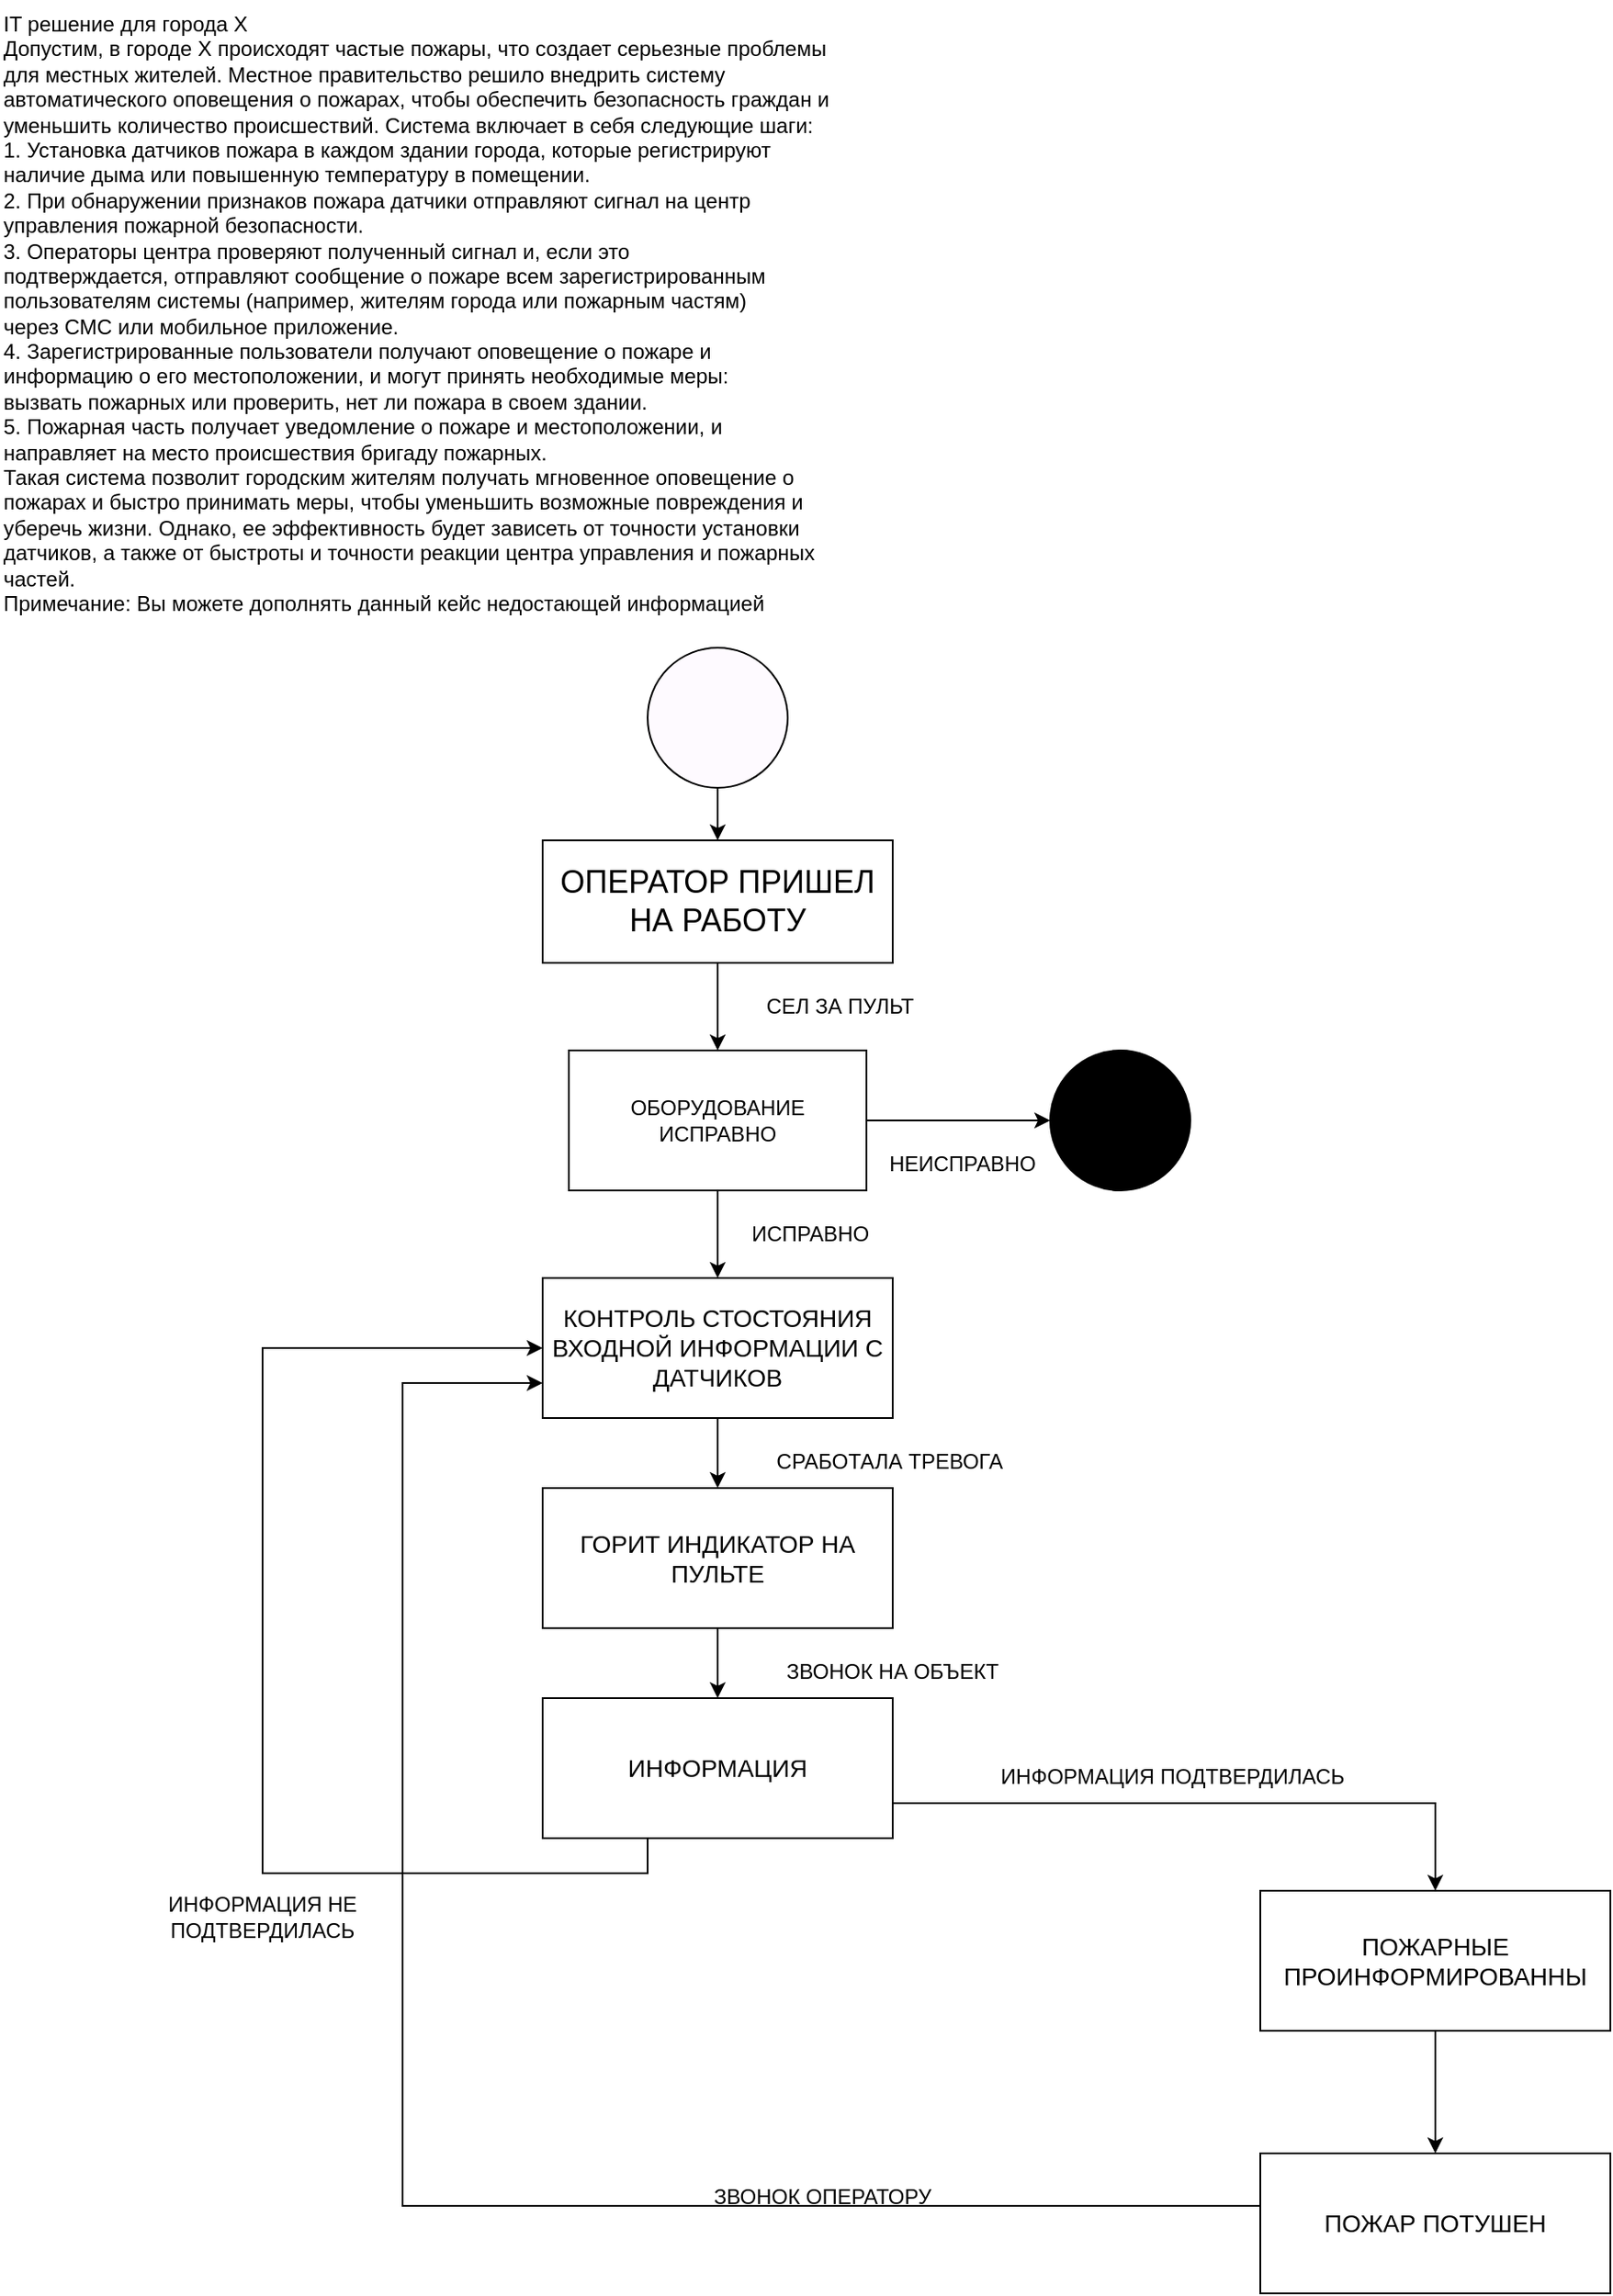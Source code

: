 <mxfile version="22.0.7" type="github">
  <diagram name="Страница — 1" id="RZTZC34D9E1PMYEl7kcc">
    <mxGraphModel dx="1588" dy="848" grid="1" gridSize="10" guides="1" tooltips="1" connect="1" arrows="1" fold="1" page="1" pageScale="1" pageWidth="583" pageHeight="827" math="0" shadow="0">
      <root>
        <mxCell id="0" />
        <mxCell id="1" parent="0" />
        <mxCell id="x-KFMNsXwY01cxkSzcSK-42" style="edgeStyle=orthogonalEdgeStyle;rounded=0;orthogonalLoop=1;jettySize=auto;html=1;exitX=0.5;exitY=1;exitDx=0;exitDy=0;entryX=0.5;entryY=0;entryDx=0;entryDy=0;" edge="1" parent="1" source="x-KFMNsXwY01cxkSzcSK-39" target="x-KFMNsXwY01cxkSzcSK-41">
          <mxGeometry relative="1" as="geometry" />
        </mxCell>
        <mxCell id="x-KFMNsXwY01cxkSzcSK-39" value="" style="ellipse;whiteSpace=wrap;html=1;aspect=fixed;fontColor=#000000;fillColor=#FEFAFF;" vertex="1" parent="1">
          <mxGeometry x="390" y="390" width="80" height="80" as="geometry" />
        </mxCell>
        <mxCell id="x-KFMNsXwY01cxkSzcSK-40" value="IT решение для города Х&#xa;Допустим, в городе X происходят частые пожары, что создает серьезные проблемы&#xa;для местных жителей. Местное правительство решило внедрить систему&#xa;автоматического оповещения о пожарах, чтобы обеспечить безопасность граждан и&#xa;уменьшить количество происшествий. Система включает в себя следующие шаги:&#xa;1. Установка датчиков пожара в каждом здании города, которые регистрируют&#xa;наличие дыма или повышенную температуру в помещении.&#xa;2. При обнаружении признаков пожара датчики отправляют сигнал на центр&#xa;управления пожарной безопасности.&#xa;3. Операторы центра проверяют полученный сигнал и, если это&#xa;подтверждается, отправляют сообщение о пожаре всем зарегистрированным&#xa;пользователям системы (например, жителям города или пожарным частям)&#xa;через СМС или мобильное приложение.&#xa;4. Зарегистрированные пользователи получают оповещение о пожаре и&#xa;информацию о его местоположении, и могут принять необходимые меры:&#xa;вызвать пожарных или проверить, нет ли пожара в своем здании.&#xa;5. Пожарная часть получает уведомление о пожаре и местоположении, и&#xa;направляет на место происшествия бригаду пожарных.&#xa;Такая система позволит городским жителям получать мгновенное оповещение о&#xa;пожарах и быстро принимать меры, чтобы уменьшить возможные повреждения и&#xa;уберечь жизни. Однако, ее эффективность будет зависеть от точности установки&#xa;датчиков, а также от быстроты и точности реакции центра управления и пожарных&#xa;частей.&#xa;Примечание: Вы можете дополнять данный кейс недостающей информацией" style="text;whiteSpace=wrap;html=1;" vertex="1" parent="1">
          <mxGeometry x="20" y="20" width="510" height="370" as="geometry" />
        </mxCell>
        <mxCell id="x-KFMNsXwY01cxkSzcSK-61" style="edgeStyle=orthogonalEdgeStyle;rounded=0;orthogonalLoop=1;jettySize=auto;html=1;exitX=0.5;exitY=1;exitDx=0;exitDy=0;entryX=0.5;entryY=0;entryDx=0;entryDy=0;" edge="1" parent="1" source="x-KFMNsXwY01cxkSzcSK-41" target="x-KFMNsXwY01cxkSzcSK-60">
          <mxGeometry relative="1" as="geometry" />
        </mxCell>
        <mxCell id="x-KFMNsXwY01cxkSzcSK-41" value="&lt;font style=&quot;font-size: 18px;&quot;&gt;ОПЕРАТОР ПРИШЕЛ НА РАБОТУ&lt;/font&gt;" style="rounded=0;whiteSpace=wrap;html=1;" vertex="1" parent="1">
          <mxGeometry x="330" y="500" width="200" height="70" as="geometry" />
        </mxCell>
        <mxCell id="x-KFMNsXwY01cxkSzcSK-89" style="edgeStyle=orthogonalEdgeStyle;rounded=0;orthogonalLoop=1;jettySize=auto;html=1;exitX=0.5;exitY=1;exitDx=0;exitDy=0;" edge="1" parent="1" source="x-KFMNsXwY01cxkSzcSK-43" target="x-KFMNsXwY01cxkSzcSK-77">
          <mxGeometry relative="1" as="geometry" />
        </mxCell>
        <mxCell id="x-KFMNsXwY01cxkSzcSK-43" value="КОНТРОЛЬ СТОСТОЯНИЯ ВХОДНОЙ ИНФОРМАЦИИ С ДАТЧИКОВ" style="rounded=0;whiteSpace=wrap;html=1;fontSize=14;" vertex="1" parent="1">
          <mxGeometry x="330" y="750" width="200" height="80" as="geometry" />
        </mxCell>
        <mxCell id="x-KFMNsXwY01cxkSzcSK-45" value="СЕЛ ЗА ПУЛЬТ" style="text;html=1;strokeColor=none;fillColor=none;align=center;verticalAlign=middle;whiteSpace=wrap;rounded=0;" vertex="1" parent="1">
          <mxGeometry x="400" y="550" width="200" height="90" as="geometry" />
        </mxCell>
        <mxCell id="x-KFMNsXwY01cxkSzcSK-93" style="edgeStyle=orthogonalEdgeStyle;rounded=0;orthogonalLoop=1;jettySize=auto;html=1;exitX=1;exitY=0.75;exitDx=0;exitDy=0;" edge="1" parent="1" source="x-KFMNsXwY01cxkSzcSK-46" target="x-KFMNsXwY01cxkSzcSK-55">
          <mxGeometry relative="1" as="geometry" />
        </mxCell>
        <mxCell id="x-KFMNsXwY01cxkSzcSK-46" value="ИНФОРМАЦИЯ" style="rounded=0;whiteSpace=wrap;html=1;fontSize=14;" vertex="1" parent="1">
          <mxGeometry x="330" y="990" width="200" height="80" as="geometry" />
        </mxCell>
        <mxCell id="x-KFMNsXwY01cxkSzcSK-48" value="СРАБОТАЛА ТРЕВОГА&amp;nbsp;" style="text;html=1;strokeColor=none;fillColor=none;align=center;verticalAlign=middle;whiteSpace=wrap;rounded=0;" vertex="1" parent="1">
          <mxGeometry x="430" y="810" width="200" height="90" as="geometry" />
        </mxCell>
        <mxCell id="x-KFMNsXwY01cxkSzcSK-50" value="ИНФОРМАЦИЯ НЕ ПОДТВЕРДИЛАСЬ" style="text;html=1;strokeColor=none;fillColor=none;align=center;verticalAlign=middle;whiteSpace=wrap;rounded=0;" vertex="1" parent="1">
          <mxGeometry x="70" y="1070" width="200" height="90" as="geometry" />
        </mxCell>
        <mxCell id="x-KFMNsXwY01cxkSzcSK-54" style="edgeStyle=orthogonalEdgeStyle;rounded=0;orthogonalLoop=1;jettySize=auto;html=1;exitX=0;exitY=1;exitDx=0;exitDy=0;entryX=0;entryY=0.5;entryDx=0;entryDy=0;" edge="1" parent="1" source="x-KFMNsXwY01cxkSzcSK-46" target="x-KFMNsXwY01cxkSzcSK-43">
          <mxGeometry relative="1" as="geometry">
            <mxPoint x="330" y="1150.0" as="sourcePoint" />
            <Array as="points">
              <mxPoint x="390" y="1070" />
              <mxPoint x="390" y="1090" />
              <mxPoint x="170" y="1090" />
              <mxPoint x="170" y="790" />
            </Array>
          </mxGeometry>
        </mxCell>
        <mxCell id="x-KFMNsXwY01cxkSzcSK-74" style="edgeStyle=orthogonalEdgeStyle;rounded=0;orthogonalLoop=1;jettySize=auto;html=1;exitX=0.5;exitY=1;exitDx=0;exitDy=0;entryX=0.5;entryY=0;entryDx=0;entryDy=0;" edge="1" parent="1" source="x-KFMNsXwY01cxkSzcSK-55" target="x-KFMNsXwY01cxkSzcSK-73">
          <mxGeometry relative="1" as="geometry" />
        </mxCell>
        <mxCell id="x-KFMNsXwY01cxkSzcSK-55" value="ПОЖАРНЫЕ ПРОИНФОРМИРОВАННЫ" style="rounded=0;whiteSpace=wrap;html=1;fontSize=14;" vertex="1" parent="1">
          <mxGeometry x="740" y="1100" width="200" height="80" as="geometry" />
        </mxCell>
        <mxCell id="x-KFMNsXwY01cxkSzcSK-57" value="ИНФОРМАЦИЯ ПОДТВЕРДИЛАСЬ" style="text;html=1;strokeColor=none;fillColor=none;align=center;verticalAlign=middle;whiteSpace=wrap;rounded=0;" vertex="1" parent="1">
          <mxGeometry x="590" y="990" width="200" height="90" as="geometry" />
        </mxCell>
        <mxCell id="x-KFMNsXwY01cxkSzcSK-62" style="edgeStyle=orthogonalEdgeStyle;rounded=0;orthogonalLoop=1;jettySize=auto;html=1;exitX=0.5;exitY=1;exitDx=0;exitDy=0;entryX=0.5;entryY=0;entryDx=0;entryDy=0;" edge="1" parent="1" source="x-KFMNsXwY01cxkSzcSK-60" target="x-KFMNsXwY01cxkSzcSK-43">
          <mxGeometry relative="1" as="geometry" />
        </mxCell>
        <mxCell id="x-KFMNsXwY01cxkSzcSK-67" style="edgeStyle=orthogonalEdgeStyle;rounded=0;orthogonalLoop=1;jettySize=auto;html=1;exitX=1;exitY=0.5;exitDx=0;exitDy=0;entryX=0;entryY=0.5;entryDx=0;entryDy=0;" edge="1" parent="1" source="x-KFMNsXwY01cxkSzcSK-60" target="x-KFMNsXwY01cxkSzcSK-69">
          <mxGeometry relative="1" as="geometry">
            <mxPoint x="590" y="660" as="targetPoint" />
          </mxGeometry>
        </mxCell>
        <mxCell id="x-KFMNsXwY01cxkSzcSK-60" value="ОБОРУДОВАНИЕ ИСПРАВНО" style="rounded=0;whiteSpace=wrap;html=1;" vertex="1" parent="1">
          <mxGeometry x="345" y="620" width="170" height="80" as="geometry" />
        </mxCell>
        <mxCell id="x-KFMNsXwY01cxkSzcSK-64" value="ИСПРАВНО" style="text;html=1;strokeColor=none;fillColor=none;align=center;verticalAlign=middle;whiteSpace=wrap;rounded=0;" vertex="1" parent="1">
          <mxGeometry x="383" y="680" width="200" height="90" as="geometry" />
        </mxCell>
        <mxCell id="x-KFMNsXwY01cxkSzcSK-68" value="НЕИСПРАВНО" style="text;html=1;strokeColor=none;fillColor=none;align=center;verticalAlign=middle;whiteSpace=wrap;rounded=0;" vertex="1" parent="1">
          <mxGeometry x="465" y="640" width="210" height="90" as="geometry" />
        </mxCell>
        <mxCell id="x-KFMNsXwY01cxkSzcSK-69" value="" style="ellipse;shape=doubleEllipse;whiteSpace=wrap;html=1;aspect=fixed;fillColor=#000000;" vertex="1" parent="1">
          <mxGeometry x="620" y="620" width="80" height="80" as="geometry" />
        </mxCell>
        <mxCell id="x-KFMNsXwY01cxkSzcSK-75" style="edgeStyle=orthogonalEdgeStyle;rounded=0;orthogonalLoop=1;jettySize=auto;html=1;exitX=0;exitY=0.5;exitDx=0;exitDy=0;entryX=0;entryY=0.75;entryDx=0;entryDy=0;" edge="1" parent="1" source="x-KFMNsXwY01cxkSzcSK-73" target="x-KFMNsXwY01cxkSzcSK-43">
          <mxGeometry relative="1" as="geometry">
            <Array as="points">
              <mxPoint x="740" y="1280" />
              <mxPoint x="250" y="1280" />
              <mxPoint x="250" y="810" />
            </Array>
          </mxGeometry>
        </mxCell>
        <mxCell id="x-KFMNsXwY01cxkSzcSK-73" value="ПОЖАР ПОТУШЕН" style="rounded=0;whiteSpace=wrap;html=1;fontSize=14;" vertex="1" parent="1">
          <mxGeometry x="740" y="1250" width="200" height="80" as="geometry" />
        </mxCell>
        <mxCell id="x-KFMNsXwY01cxkSzcSK-76" value="ЗВОНОК ОПЕРАТОРУ" style="text;html=1;strokeColor=none;fillColor=none;align=center;verticalAlign=middle;whiteSpace=wrap;rounded=0;" vertex="1" parent="1">
          <mxGeometry x="390" y="1230" width="200" height="90" as="geometry" />
        </mxCell>
        <mxCell id="x-KFMNsXwY01cxkSzcSK-90" style="edgeStyle=orthogonalEdgeStyle;rounded=0;orthogonalLoop=1;jettySize=auto;html=1;exitX=0.5;exitY=1;exitDx=0;exitDy=0;entryX=0.5;entryY=0;entryDx=0;entryDy=0;" edge="1" parent="1" source="x-KFMNsXwY01cxkSzcSK-77" target="x-KFMNsXwY01cxkSzcSK-46">
          <mxGeometry relative="1" as="geometry" />
        </mxCell>
        <mxCell id="x-KFMNsXwY01cxkSzcSK-77" value="ГОРИТ ИНДИКАТОР НА ПУЛЬТЕ" style="rounded=0;whiteSpace=wrap;html=1;fontSize=14;" vertex="1" parent="1">
          <mxGeometry x="330" y="870" width="200" height="80" as="geometry" />
        </mxCell>
        <mxCell id="x-KFMNsXwY01cxkSzcSK-91" value="ЗВОНОК НА ОБЪЕКТ" style="text;html=1;strokeColor=none;fillColor=none;align=center;verticalAlign=middle;whiteSpace=wrap;rounded=0;" vertex="1" parent="1">
          <mxGeometry x="430" y="930" width="200" height="90" as="geometry" />
        </mxCell>
      </root>
    </mxGraphModel>
  </diagram>
</mxfile>
